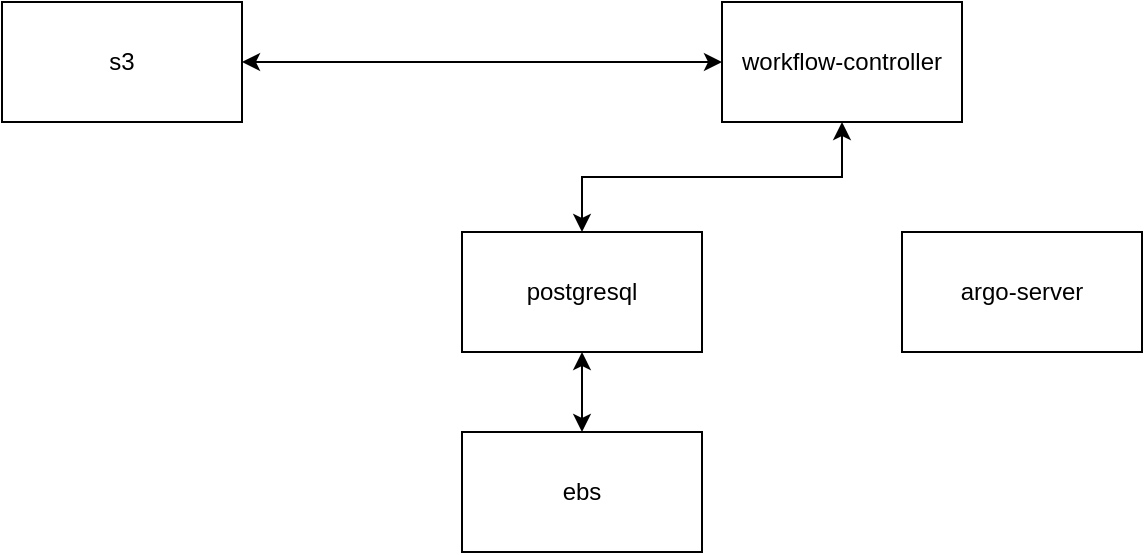<mxfile version="21.2.3" type="github">
  <diagram name="第 1 页" id="CbhCFxoEaSMSPWocApz4">
    <mxGraphModel dx="880" dy="452" grid="1" gridSize="10" guides="1" tooltips="1" connect="1" arrows="1" fold="1" page="1" pageScale="1" pageWidth="827" pageHeight="1169" background="#FFFFFF" math="0" shadow="0">
      <root>
        <mxCell id="0" />
        <mxCell id="1" parent="0" />
        <mxCell id="bRlwjaz-FEbB0wQX_TmA-6" style="edgeStyle=orthogonalEdgeStyle;rounded=0;orthogonalLoop=1;jettySize=auto;html=1;exitX=0;exitY=0.5;exitDx=0;exitDy=0;entryX=1;entryY=0.5;entryDx=0;entryDy=0;endArrow=classic;endFill=1;startArrow=classic;startFill=1;" parent="1" source="bRlwjaz-FEbB0wQX_TmA-1" target="bRlwjaz-FEbB0wQX_TmA-4" edge="1">
          <mxGeometry relative="1" as="geometry" />
        </mxCell>
        <mxCell id="bRlwjaz-FEbB0wQX_TmA-8" style="edgeStyle=orthogonalEdgeStyle;rounded=0;orthogonalLoop=1;jettySize=auto;html=1;exitX=0.5;exitY=1;exitDx=0;exitDy=0;entryX=0.5;entryY=0;entryDx=0;entryDy=0;startArrow=classic;startFill=1;" parent="1" source="bRlwjaz-FEbB0wQX_TmA-1" target="bRlwjaz-FEbB0wQX_TmA-2" edge="1">
          <mxGeometry relative="1" as="geometry" />
        </mxCell>
        <mxCell id="bRlwjaz-FEbB0wQX_TmA-1" value="workflow-controller" style="rounded=0;whiteSpace=wrap;html=1;" parent="1" vertex="1">
          <mxGeometry x="450" y="555" width="120" height="60" as="geometry" />
        </mxCell>
        <mxCell id="bRlwjaz-FEbB0wQX_TmA-7" style="edgeStyle=orthogonalEdgeStyle;rounded=0;orthogonalLoop=1;jettySize=auto;html=1;exitX=0.5;exitY=1;exitDx=0;exitDy=0;startArrow=classic;startFill=1;" parent="1" source="bRlwjaz-FEbB0wQX_TmA-2" target="bRlwjaz-FEbB0wQX_TmA-5" edge="1">
          <mxGeometry relative="1" as="geometry" />
        </mxCell>
        <mxCell id="bRlwjaz-FEbB0wQX_TmA-2" value="postgresql" style="rounded=0;whiteSpace=wrap;html=1;" parent="1" vertex="1">
          <mxGeometry x="320" y="670" width="120" height="60" as="geometry" />
        </mxCell>
        <mxCell id="bRlwjaz-FEbB0wQX_TmA-3" value="argo-server" style="rounded=0;whiteSpace=wrap;html=1;" parent="1" vertex="1">
          <mxGeometry x="540" y="670" width="120" height="60" as="geometry" />
        </mxCell>
        <mxCell id="bRlwjaz-FEbB0wQX_TmA-4" value="s3" style="rounded=0;whiteSpace=wrap;html=1;" parent="1" vertex="1">
          <mxGeometry x="90" y="555" width="120" height="60" as="geometry" />
        </mxCell>
        <mxCell id="bRlwjaz-FEbB0wQX_TmA-5" value="ebs" style="rounded=0;whiteSpace=wrap;html=1;" parent="1" vertex="1">
          <mxGeometry x="320" y="770" width="120" height="60" as="geometry" />
        </mxCell>
      </root>
    </mxGraphModel>
  </diagram>
</mxfile>
